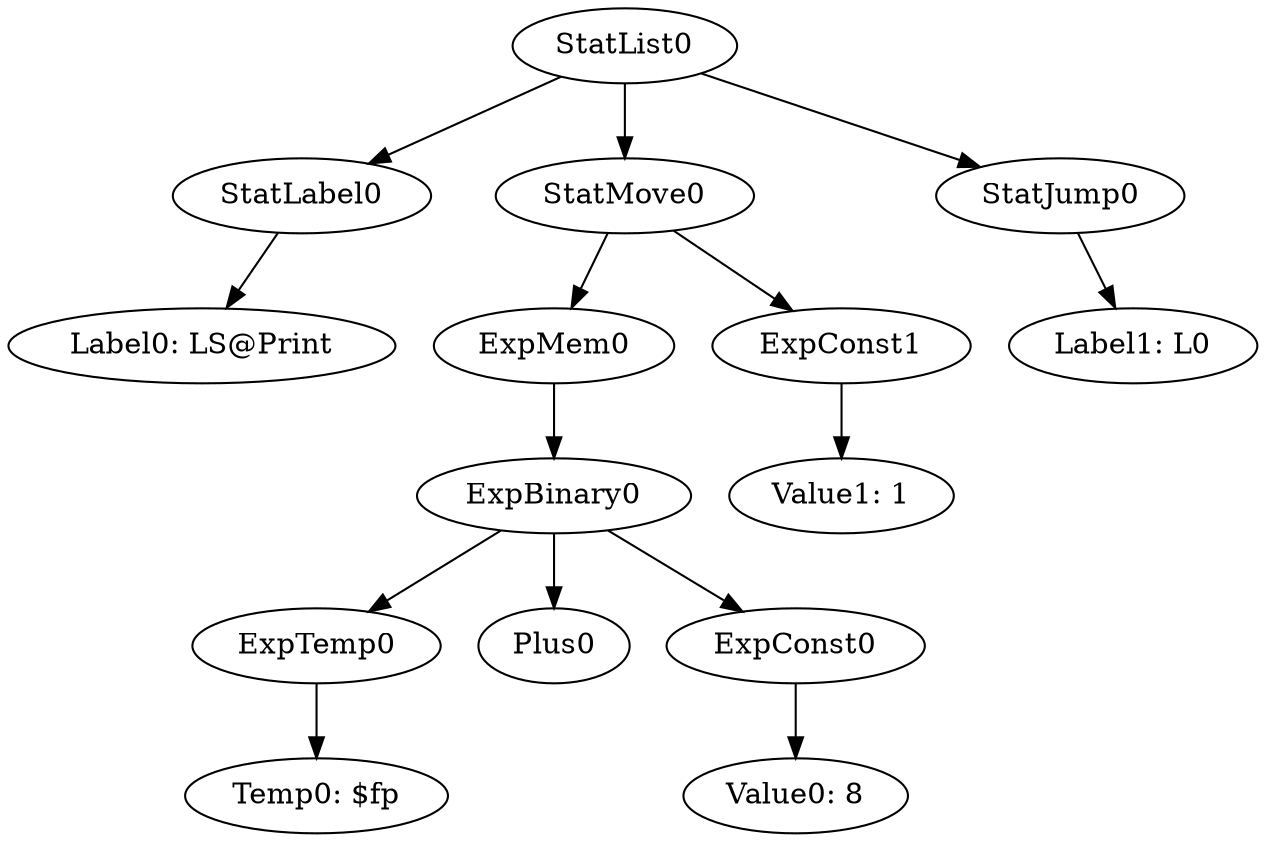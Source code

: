 digraph {
	ordering = out;
	ExpConst1 -> "Value1: 1";
	ExpMem0 -> ExpBinary0;
	StatJump0 -> "Label1: L0";
	ExpConst0 -> "Value0: 8";
	StatLabel0 -> "Label0: LS@Print";
	StatList0 -> StatLabel0;
	StatList0 -> StatMove0;
	StatList0 -> StatJump0;
	ExpTemp0 -> "Temp0: $fp";
	StatMove0 -> ExpMem0;
	StatMove0 -> ExpConst1;
	ExpBinary0 -> ExpTemp0;
	ExpBinary0 -> Plus0;
	ExpBinary0 -> ExpConst0;
}

